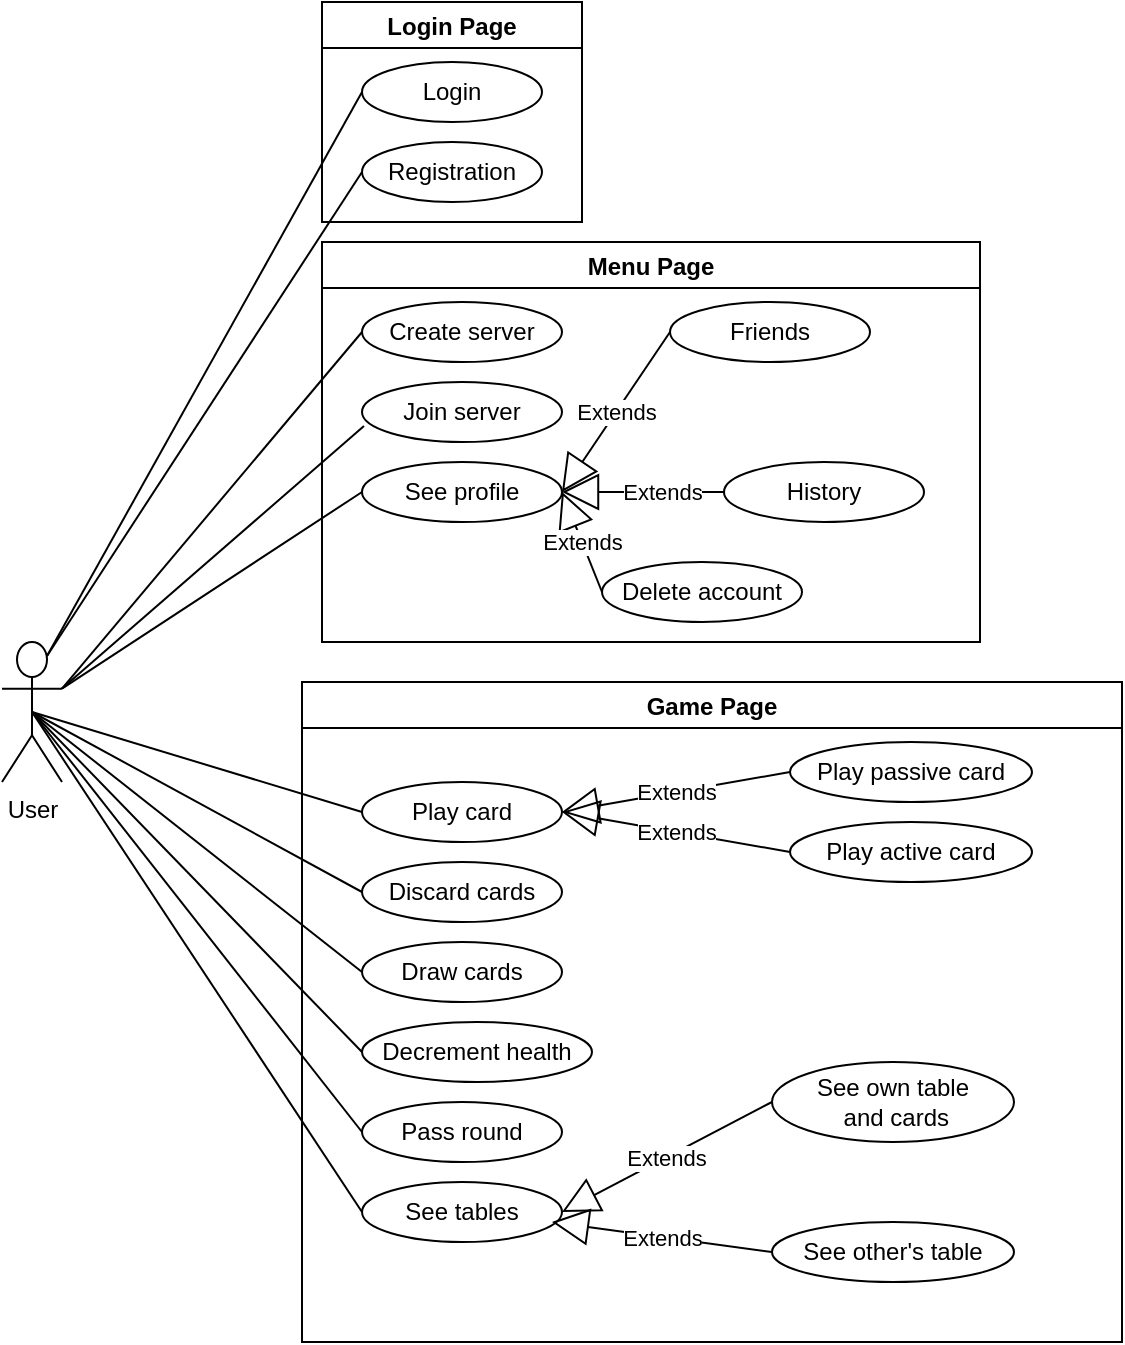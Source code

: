 <mxfile version="15.0.6" type="device"><diagram id="YThVibLbqEIlm78XbYfs" name="Page-1"><mxGraphModel dx="1662" dy="794" grid="1" gridSize="10" guides="1" tooltips="1" connect="1" arrows="1" fold="1" page="1" pageScale="1" pageWidth="827" pageHeight="1169" math="0" shadow="0"><root><mxCell id="0"/><mxCell id="1" parent="0"/><mxCell id="ikcw2KDrYPMBnLSMBahN-1" value="User" style="shape=umlActor;verticalLabelPosition=bottom;verticalAlign=top;html=1;outlineConnect=0;" parent="1" vertex="1"><mxGeometry x="80" y="360" width="30" height="70" as="geometry"/></mxCell><mxCell id="ikcw2KDrYPMBnLSMBahN-3" value="Login" style="ellipse;whiteSpace=wrap;html=1;" parent="1" vertex="1"><mxGeometry x="260" y="70" width="90" height="30" as="geometry"/></mxCell><mxCell id="ikcw2KDrYPMBnLSMBahN-8" value="Registration" style="ellipse;whiteSpace=wrap;html=1;" parent="1" vertex="1"><mxGeometry x="260" y="110" width="90" height="30" as="geometry"/></mxCell><mxCell id="ikcw2KDrYPMBnLSMBahN-9" value="" style="endArrow=none;html=1;exitX=0.75;exitY=0.1;exitDx=0;exitDy=0;exitPerimeter=0;entryX=0;entryY=0.5;entryDx=0;entryDy=0;" parent="1" source="ikcw2KDrYPMBnLSMBahN-1" target="ikcw2KDrYPMBnLSMBahN-3" edge="1"><mxGeometry width="50" height="50" relative="1" as="geometry"><mxPoint x="140" y="180" as="sourcePoint"/><mxPoint x="220" y="140" as="targetPoint"/></mxGeometry></mxCell><mxCell id="ikcw2KDrYPMBnLSMBahN-10" value="" style="endArrow=none;html=1;exitX=0.75;exitY=0.1;exitDx=0;exitDy=0;exitPerimeter=0;entryX=0;entryY=0.5;entryDx=0;entryDy=0;" parent="1" source="ikcw2KDrYPMBnLSMBahN-1" target="ikcw2KDrYPMBnLSMBahN-8" edge="1"><mxGeometry width="50" height="50" relative="1" as="geometry"><mxPoint x="160" y="240" as="sourcePoint"/><mxPoint x="220" y="200" as="targetPoint"/></mxGeometry></mxCell><mxCell id="9DaxEBcRHdep81EU-yBG-3" value="Login Page" style="swimlane;" vertex="1" parent="1"><mxGeometry x="240" y="40" width="130" height="110" as="geometry"/></mxCell><mxCell id="9DaxEBcRHdep81EU-yBG-4" value="Create server" style="ellipse;whiteSpace=wrap;html=1;" vertex="1" parent="1"><mxGeometry x="260" y="190" width="100" height="30" as="geometry"/></mxCell><mxCell id="9DaxEBcRHdep81EU-yBG-6" value="" style="endArrow=none;html=1;exitX=1;exitY=0.333;exitDx=0;exitDy=0;exitPerimeter=0;entryX=0;entryY=0.5;entryDx=0;entryDy=0;" edge="1" parent="1" source="ikcw2KDrYPMBnLSMBahN-1" target="9DaxEBcRHdep81EU-yBG-4"><mxGeometry width="50" height="50" relative="1" as="geometry"><mxPoint x="430" y="260" as="sourcePoint"/><mxPoint x="480" y="210" as="targetPoint"/></mxGeometry></mxCell><mxCell id="9DaxEBcRHdep81EU-yBG-7" value="Join server" style="ellipse;whiteSpace=wrap;html=1;" vertex="1" parent="1"><mxGeometry x="260" y="230" width="100" height="30" as="geometry"/></mxCell><mxCell id="9DaxEBcRHdep81EU-yBG-8" value="See profile" style="ellipse;whiteSpace=wrap;html=1;" vertex="1" parent="1"><mxGeometry x="260" y="270" width="100" height="30" as="geometry"/></mxCell><mxCell id="9DaxEBcRHdep81EU-yBG-9" value="" style="endArrow=none;html=1;entryX=0.01;entryY=0.733;entryDx=0;entryDy=0;entryPerimeter=0;exitX=1;exitY=0.333;exitDx=0;exitDy=0;exitPerimeter=0;" edge="1" parent="1" source="ikcw2KDrYPMBnLSMBahN-1" target="9DaxEBcRHdep81EU-yBG-7"><mxGeometry width="50" height="50" relative="1" as="geometry"><mxPoint x="110" y="380" as="sourcePoint"/><mxPoint x="480" y="210" as="targetPoint"/></mxGeometry></mxCell><mxCell id="9DaxEBcRHdep81EU-yBG-11" value="" style="endArrow=none;html=1;exitX=1;exitY=0.333;exitDx=0;exitDy=0;exitPerimeter=0;entryX=0;entryY=0.5;entryDx=0;entryDy=0;" edge="1" parent="1" source="ikcw2KDrYPMBnLSMBahN-1" target="9DaxEBcRHdep81EU-yBG-8"><mxGeometry width="50" height="50" relative="1" as="geometry"><mxPoint x="430" y="260" as="sourcePoint"/><mxPoint x="480" y="210" as="targetPoint"/></mxGeometry></mxCell><mxCell id="9DaxEBcRHdep81EU-yBG-16" value="Extends" style="endArrow=block;endSize=16;endFill=0;html=1;entryX=1;entryY=0.5;entryDx=0;entryDy=0;exitX=0;exitY=0.5;exitDx=0;exitDy=0;" edge="1" parent="1" source="9DaxEBcRHdep81EU-yBG-17" target="9DaxEBcRHdep81EU-yBG-8"><mxGeometry width="160" relative="1" as="geometry"><mxPoint x="440" y="220" as="sourcePoint"/><mxPoint x="540" y="240" as="targetPoint"/></mxGeometry></mxCell><mxCell id="9DaxEBcRHdep81EU-yBG-21" value="Extends" style="endArrow=block;endSize=16;endFill=0;html=1;entryX=1;entryY=0.5;entryDx=0;entryDy=0;exitX=0;exitY=0.5;exitDx=0;exitDy=0;" edge="1" parent="1" source="9DaxEBcRHdep81EU-yBG-19" target="9DaxEBcRHdep81EU-yBG-8"><mxGeometry x="-0.235" width="160" relative="1" as="geometry"><mxPoint x="470" y="225" as="sourcePoint"/><mxPoint x="370" y="275" as="targetPoint"/><mxPoint as="offset"/></mxGeometry></mxCell><mxCell id="9DaxEBcRHdep81EU-yBG-22" value="Extends" style="endArrow=block;endSize=16;endFill=0;html=1;entryX=1;entryY=0.5;entryDx=0;entryDy=0;exitX=0;exitY=0.5;exitDx=0;exitDy=0;" edge="1" parent="1" source="9DaxEBcRHdep81EU-yBG-20" target="9DaxEBcRHdep81EU-yBG-8"><mxGeometry width="160" relative="1" as="geometry"><mxPoint x="470" y="265" as="sourcePoint"/><mxPoint x="370" y="275" as="targetPoint"/><mxPoint as="offset"/></mxGeometry></mxCell><mxCell id="9DaxEBcRHdep81EU-yBG-24" value="Menu Page" style="swimlane;" vertex="1" parent="1"><mxGeometry x="240" y="160" width="329" height="200" as="geometry"/></mxCell><mxCell id="9DaxEBcRHdep81EU-yBG-17" value="Friends" style="ellipse;whiteSpace=wrap;html=1;" vertex="1" parent="9DaxEBcRHdep81EU-yBG-24"><mxGeometry x="174" y="30" width="100" height="30" as="geometry"/></mxCell><mxCell id="9DaxEBcRHdep81EU-yBG-23" style="edgeStyle=orthogonalEdgeStyle;rounded=0;orthogonalLoop=1;jettySize=auto;html=1;exitX=0.5;exitY=1;exitDx=0;exitDy=0;" edge="1" parent="9DaxEBcRHdep81EU-yBG-24" source="9DaxEBcRHdep81EU-yBG-17" target="9DaxEBcRHdep81EU-yBG-17"><mxGeometry relative="1" as="geometry"/></mxCell><mxCell id="9DaxEBcRHdep81EU-yBG-20" value="Delete account" style="ellipse;whiteSpace=wrap;html=1;" vertex="1" parent="9DaxEBcRHdep81EU-yBG-24"><mxGeometry x="140" y="160" width="100" height="30" as="geometry"/></mxCell><mxCell id="9DaxEBcRHdep81EU-yBG-19" value="History" style="ellipse;whiteSpace=wrap;html=1;" vertex="1" parent="9DaxEBcRHdep81EU-yBG-24"><mxGeometry x="201" y="110" width="100" height="30" as="geometry"/></mxCell><mxCell id="9DaxEBcRHdep81EU-yBG-28" value="Pass round" style="ellipse;whiteSpace=wrap;html=1;" vertex="1" parent="1"><mxGeometry x="260" y="590" width="100" height="30" as="geometry"/></mxCell><mxCell id="9DaxEBcRHdep81EU-yBG-29" value="Discard cards" style="ellipse;whiteSpace=wrap;html=1;" vertex="1" parent="1"><mxGeometry x="260" y="470" width="100" height="30" as="geometry"/></mxCell><mxCell id="9DaxEBcRHdep81EU-yBG-30" value="Draw cards" style="ellipse;whiteSpace=wrap;html=1;" vertex="1" parent="1"><mxGeometry x="260" y="510" width="100" height="30" as="geometry"/></mxCell><mxCell id="9DaxEBcRHdep81EU-yBG-31" value="Decrement health" style="ellipse;whiteSpace=wrap;html=1;" vertex="1" parent="1"><mxGeometry x="260" y="550" width="115" height="30" as="geometry"/></mxCell><mxCell id="9DaxEBcRHdep81EU-yBG-33" value="Play card" style="ellipse;whiteSpace=wrap;html=1;" vertex="1" parent="1"><mxGeometry x="260" y="430" width="100" height="30" as="geometry"/></mxCell><mxCell id="9DaxEBcRHdep81EU-yBG-34" value="See tables" style="ellipse;whiteSpace=wrap;html=1;" vertex="1" parent="1"><mxGeometry x="260" y="630" width="100" height="30" as="geometry"/></mxCell><mxCell id="9DaxEBcRHdep81EU-yBG-35" value="Extends" style="endArrow=block;endSize=16;endFill=0;html=1;entryX=1;entryY=0.5;entryDx=0;entryDy=0;exitX=0;exitY=0.5;exitDx=0;exitDy=0;" edge="1" parent="1" source="9DaxEBcRHdep81EU-yBG-39" target="9DaxEBcRHdep81EU-yBG-33"><mxGeometry width="160" relative="1" as="geometry"><mxPoint x="455" y="420" as="sourcePoint"/><mxPoint x="455" y="485" as="targetPoint"/></mxGeometry></mxCell><mxCell id="9DaxEBcRHdep81EU-yBG-36" value="Extends" style="endArrow=block;endSize=16;endFill=0;html=1;entryX=1;entryY=0.5;entryDx=0;entryDy=0;exitX=0;exitY=0.5;exitDx=0;exitDy=0;" edge="1" parent="1" source="9DaxEBcRHdep81EU-yBG-41" target="9DaxEBcRHdep81EU-yBG-33"><mxGeometry width="160" relative="1" as="geometry"><mxPoint x="455" y="470" as="sourcePoint"/><mxPoint x="370" y="455" as="targetPoint"/></mxGeometry></mxCell><mxCell id="9DaxEBcRHdep81EU-yBG-37" value="Extends" style="endArrow=block;endSize=16;endFill=0;html=1;entryX=1;entryY=0.5;entryDx=0;entryDy=0;exitX=0;exitY=0.5;exitDx=0;exitDy=0;" edge="1" parent="1" source="9DaxEBcRHdep81EU-yBG-42" target="9DaxEBcRHdep81EU-yBG-34"><mxGeometry width="160" relative="1" as="geometry"><mxPoint x="435" y="600" as="sourcePoint"/><mxPoint x="445" y="645" as="targetPoint"/></mxGeometry></mxCell><mxCell id="9DaxEBcRHdep81EU-yBG-38" value="Extends" style="endArrow=block;endSize=16;endFill=0;html=1;entryX=0.95;entryY=0.667;entryDx=0;entryDy=0;entryPerimeter=0;exitX=0;exitY=0.5;exitDx=0;exitDy=0;" edge="1" parent="1" source="9DaxEBcRHdep81EU-yBG-43" target="9DaxEBcRHdep81EU-yBG-34"><mxGeometry width="160" relative="1" as="geometry"><mxPoint x="445" y="660" as="sourcePoint"/><mxPoint x="370" y="655" as="targetPoint"/></mxGeometry></mxCell><mxCell id="9DaxEBcRHdep81EU-yBG-39" value="Play passive card" style="ellipse;whiteSpace=wrap;html=1;" vertex="1" parent="1"><mxGeometry x="474" y="410" width="121" height="30" as="geometry"/></mxCell><mxCell id="9DaxEBcRHdep81EU-yBG-41" value="Play active card" style="ellipse;whiteSpace=wrap;html=1;" vertex="1" parent="1"><mxGeometry x="474" y="450" width="121" height="30" as="geometry"/></mxCell><mxCell id="9DaxEBcRHdep81EU-yBG-42" value="See own table&lt;br&gt;&amp;nbsp;and cards" style="ellipse;whiteSpace=wrap;html=1;" vertex="1" parent="1"><mxGeometry x="465" y="570" width="121" height="40" as="geometry"/></mxCell><mxCell id="9DaxEBcRHdep81EU-yBG-43" value="See other's table" style="ellipse;whiteSpace=wrap;html=1;" vertex="1" parent="1"><mxGeometry x="465" y="650" width="121" height="30" as="geometry"/></mxCell><mxCell id="9DaxEBcRHdep81EU-yBG-45" value="Game Page" style="swimlane;" vertex="1" parent="1"><mxGeometry x="230" y="380" width="410" height="330" as="geometry"/></mxCell><mxCell id="9DaxEBcRHdep81EU-yBG-46" value="" style="endArrow=none;html=1;exitX=0.5;exitY=0.5;exitDx=0;exitDy=0;exitPerimeter=0;entryX=0;entryY=0.5;entryDx=0;entryDy=0;" edge="1" parent="1" source="ikcw2KDrYPMBnLSMBahN-1" target="9DaxEBcRHdep81EU-yBG-33"><mxGeometry width="50" height="50" relative="1" as="geometry"><mxPoint x="430" y="460" as="sourcePoint"/><mxPoint x="480" y="410" as="targetPoint"/></mxGeometry></mxCell><mxCell id="9DaxEBcRHdep81EU-yBG-47" value="" style="endArrow=none;html=1;exitX=0.5;exitY=0.5;exitDx=0;exitDy=0;exitPerimeter=0;entryX=0;entryY=0.5;entryDx=0;entryDy=0;" edge="1" parent="1" source="ikcw2KDrYPMBnLSMBahN-1" target="9DaxEBcRHdep81EU-yBG-29"><mxGeometry width="50" height="50" relative="1" as="geometry"><mxPoint x="105" y="405" as="sourcePoint"/><mxPoint x="270" y="455" as="targetPoint"/></mxGeometry></mxCell><mxCell id="9DaxEBcRHdep81EU-yBG-48" value="" style="endArrow=none;html=1;exitX=0.5;exitY=0.5;exitDx=0;exitDy=0;exitPerimeter=0;entryX=0;entryY=0.5;entryDx=0;entryDy=0;" edge="1" parent="1" source="ikcw2KDrYPMBnLSMBahN-1" target="9DaxEBcRHdep81EU-yBG-30"><mxGeometry width="50" height="50" relative="1" as="geometry"><mxPoint x="105" y="405" as="sourcePoint"/><mxPoint x="270" y="495" as="targetPoint"/></mxGeometry></mxCell><mxCell id="9DaxEBcRHdep81EU-yBG-49" value="" style="endArrow=none;html=1;exitX=0.5;exitY=0.5;exitDx=0;exitDy=0;exitPerimeter=0;entryX=0;entryY=0.5;entryDx=0;entryDy=0;" edge="1" parent="1" source="ikcw2KDrYPMBnLSMBahN-1" target="9DaxEBcRHdep81EU-yBG-31"><mxGeometry width="50" height="50" relative="1" as="geometry"><mxPoint x="105" y="405" as="sourcePoint"/><mxPoint x="270" y="535" as="targetPoint"/></mxGeometry></mxCell><mxCell id="9DaxEBcRHdep81EU-yBG-50" value="" style="endArrow=none;html=1;exitX=0.5;exitY=0.5;exitDx=0;exitDy=0;exitPerimeter=0;entryX=0;entryY=0.5;entryDx=0;entryDy=0;" edge="1" parent="1" source="ikcw2KDrYPMBnLSMBahN-1" target="9DaxEBcRHdep81EU-yBG-28"><mxGeometry width="50" height="50" relative="1" as="geometry"><mxPoint x="105" y="405" as="sourcePoint"/><mxPoint x="270" y="575" as="targetPoint"/></mxGeometry></mxCell><mxCell id="9DaxEBcRHdep81EU-yBG-51" value="" style="endArrow=none;html=1;exitX=0.5;exitY=0.5;exitDx=0;exitDy=0;exitPerimeter=0;entryX=0;entryY=0.5;entryDx=0;entryDy=0;" edge="1" parent="1" source="ikcw2KDrYPMBnLSMBahN-1" target="9DaxEBcRHdep81EU-yBG-34"><mxGeometry width="50" height="50" relative="1" as="geometry"><mxPoint x="105" y="405" as="sourcePoint"/><mxPoint x="270" y="615" as="targetPoint"/></mxGeometry></mxCell></root></mxGraphModel></diagram></mxfile>